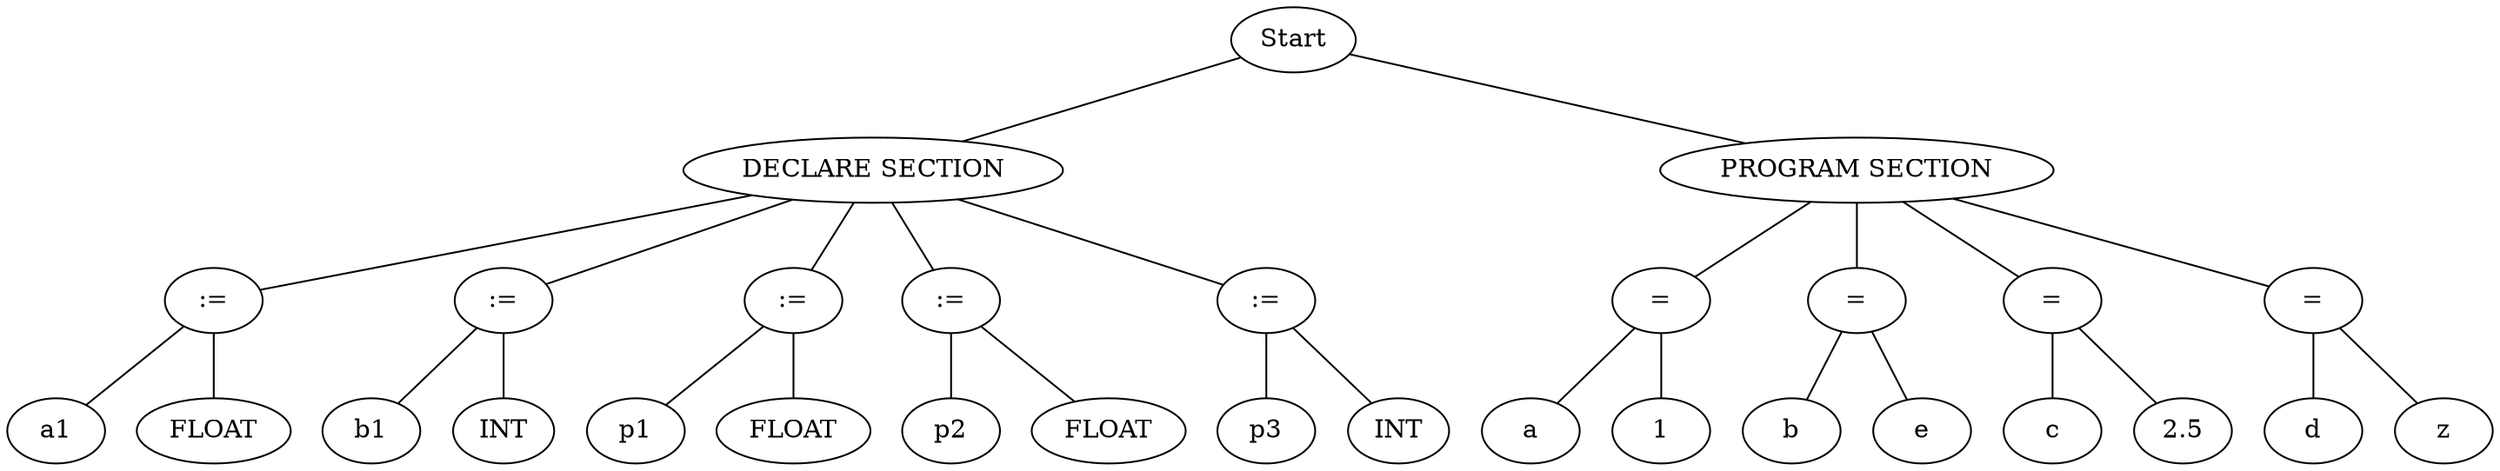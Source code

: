 graph G {node_start [label="Start"]
nodo_429081982 [label="DECLARE SECTION"]
node_start -- nodo_429081982
nodo_1086858125 [label=":="]
nodo_429081982 -- nodo_1086858125
nodo_968244440 [label="a1"]
nodo_1086858125 -- nodo_968244440
nodo_1505092764 [label="FLOAT"]
nodo_1086858125 -- nodo_1505092764
nodo_1660352399 [label=":="]
nodo_429081982 -- nodo_1660352399
nodo_1663267863 [label="b1"]
nodo_1660352399 -- nodo_1663267863
nodo_1811661911 [label="INT"]
nodo_1660352399 -- nodo_1811661911
nodo_496786608 [label=":="]
nodo_429081982 -- nodo_496786608
nodo_1216580099 [label="p1"]
nodo_496786608 -- nodo_1216580099
nodo_821615816 [label="FLOAT"]
nodo_496786608 -- nodo_821615816
nodo_93618172 [label=":="]
nodo_429081982 -- nodo_93618172
nodo_2056440354 [label="p2"]
nodo_93618172 -- nodo_2056440354
nodo_781554913 [label="FLOAT"]
nodo_93618172 -- nodo_781554913
nodo_1484591975 [label=":="]
nodo_429081982 -- nodo_1484591975
nodo_2117139467 [label="p3"]
nodo_1484591975 -- nodo_2117139467
nodo_312474165 [label="INT"]
nodo_1484591975 -- nodo_312474165
nodo_271533595 [label="PROGRAM SECTION"]
node_start -- nodo_271533595
nodo_844744751 [label="="]
nodo_271533595 -- nodo_844744751
nodo_1813555311 [label="a"]
nodo_844744751 -- nodo_1813555311
nodo_1203058133 [label="1"]
nodo_844744751 -- nodo_1203058133
nodo_714289102 [label="="]
nodo_271533595 -- nodo_714289102
nodo_1459065347 [label="b"]
nodo_714289102 -- nodo_1459065347
nodo_2131034978 [label="e"]
nodo_714289102 -- nodo_2131034978
nodo_292588234 [label="="]
nodo_271533595 -- nodo_292588234
nodo_581843573 [label="c"]
nodo_292588234 -- nodo_581843573
nodo_1218696105 [label="2.5"]
nodo_292588234 -- nodo_1218696105
nodo_535484364 [label="="]
nodo_271533595 -- nodo_535484364
nodo_173615137 [label="d"]
nodo_535484364 -- nodo_173615137
nodo_1501025933 [label="z"]
nodo_535484364 -- nodo_1501025933
}
